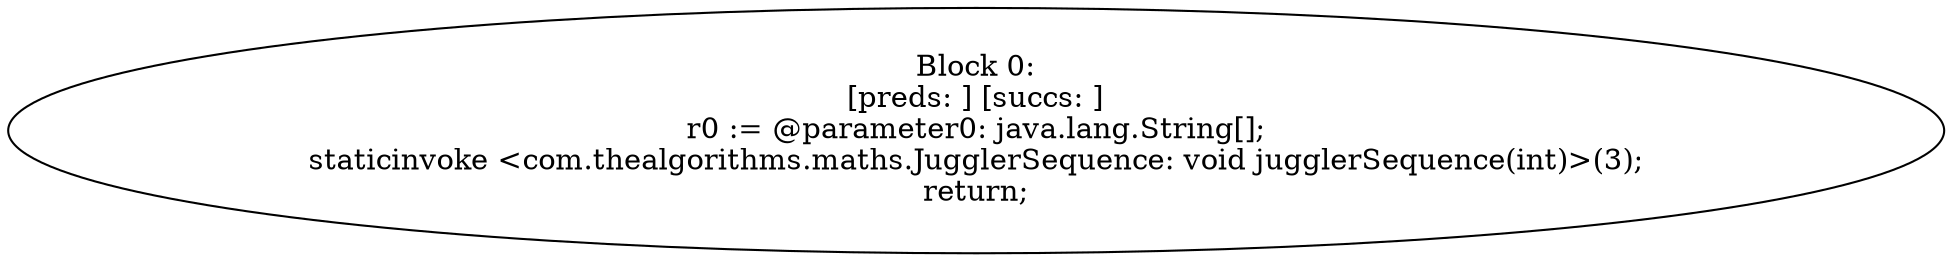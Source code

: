 digraph "unitGraph" {
    "Block 0:
[preds: ] [succs: ]
r0 := @parameter0: java.lang.String[];
staticinvoke <com.thealgorithms.maths.JugglerSequence: void jugglerSequence(int)>(3);
return;
"
}

